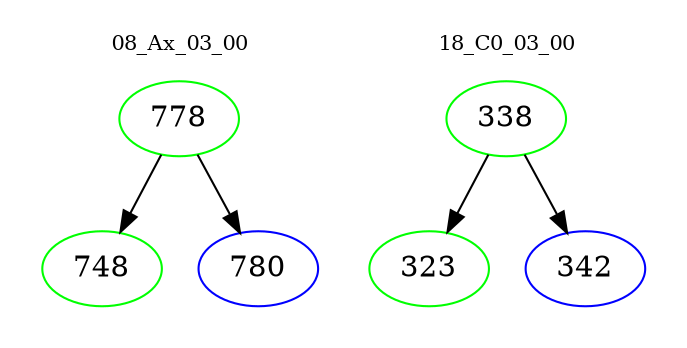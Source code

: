 digraph{
subgraph cluster_0 {
color = white
label = "08_Ax_03_00";
fontsize=10;
T0_778 [label="778", color="green"]
T0_778 -> T0_748 [color="black"]
T0_748 [label="748", color="green"]
T0_778 -> T0_780 [color="black"]
T0_780 [label="780", color="blue"]
}
subgraph cluster_1 {
color = white
label = "18_C0_03_00";
fontsize=10;
T1_338 [label="338", color="green"]
T1_338 -> T1_323 [color="black"]
T1_323 [label="323", color="green"]
T1_338 -> T1_342 [color="black"]
T1_342 [label="342", color="blue"]
}
}
